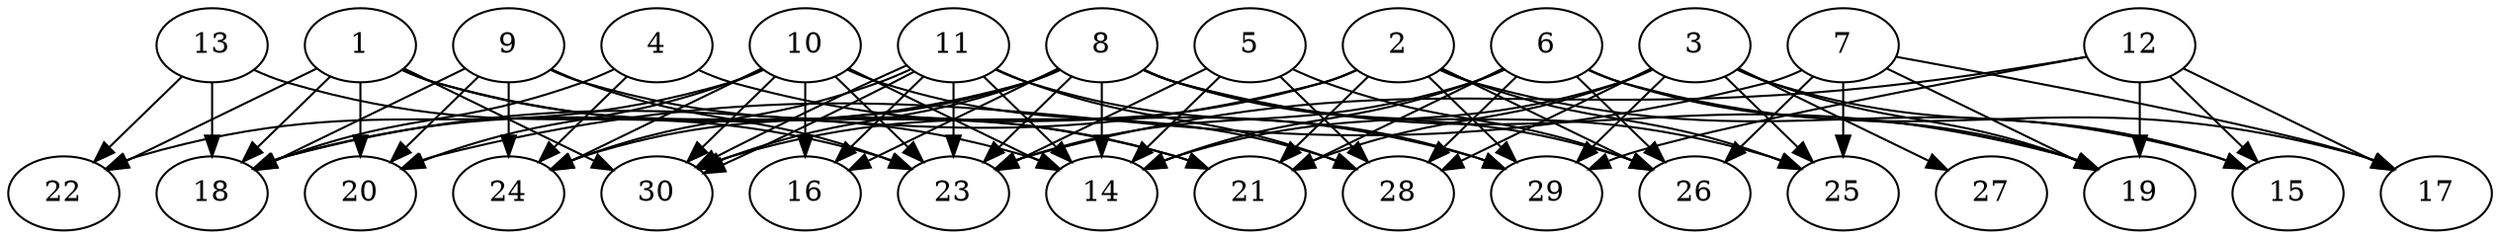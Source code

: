 // DAG automatically generated by daggen at Tue Aug  6 16:27:24 2019
// ./daggen --dot -n 30 --ccr 0.5 --fat 0.8 --regular 0.5 --density 0.6 --mindata 5242880 --maxdata 52428800 
digraph G {
  1 [size="84713472", alpha="0.01", expect_size="42356736"] 
  1 -> 14 [size ="42356736"]
  1 -> 18 [size ="42356736"]
  1 -> 20 [size ="42356736"]
  1 -> 21 [size ="42356736"]
  1 -> 22 [size ="42356736"]
  1 -> 30 [size ="42356736"]
  2 [size="77139968", alpha="0.14", expect_size="38569984"] 
  2 -> 15 [size ="38569984"]
  2 -> 18 [size ="38569984"]
  2 -> 21 [size ="38569984"]
  2 -> 25 [size ="38569984"]
  2 -> 26 [size ="38569984"]
  2 -> 29 [size ="38569984"]
  2 -> 30 [size ="38569984"]
  3 [size="61810688", alpha="0.12", expect_size="30905344"] 
  3 -> 14 [size ="30905344"]
  3 -> 15 [size ="30905344"]
  3 -> 19 [size ="30905344"]
  3 -> 21 [size ="30905344"]
  3 -> 25 [size ="30905344"]
  3 -> 27 [size ="30905344"]
  3 -> 28 [size ="30905344"]
  3 -> 29 [size ="30905344"]
  4 [size="41447424", alpha="0.00", expect_size="20723712"] 
  4 -> 18 [size ="20723712"]
  4 -> 24 [size ="20723712"]
  4 -> 29 [size ="20723712"]
  5 [size="89950208", alpha="0.19", expect_size="44975104"] 
  5 -> 14 [size ="44975104"]
  5 -> 23 [size ="44975104"]
  5 -> 26 [size ="44975104"]
  5 -> 28 [size ="44975104"]
  6 [size="41740288", alpha="0.02", expect_size="20870144"] 
  6 -> 14 [size ="20870144"]
  6 -> 17 [size ="20870144"]
  6 -> 19 [size ="20870144"]
  6 -> 21 [size ="20870144"]
  6 -> 23 [size ="20870144"]
  6 -> 26 [size ="20870144"]
  6 -> 28 [size ="20870144"]
  7 [size="39120896", alpha="0.08", expect_size="19560448"] 
  7 -> 17 [size ="19560448"]
  7 -> 19 [size ="19560448"]
  7 -> 20 [size ="19560448"]
  7 -> 25 [size ="19560448"]
  7 -> 26 [size ="19560448"]
  8 [size="60995584", alpha="0.19", expect_size="30497792"] 
  8 -> 14 [size ="30497792"]
  8 -> 16 [size ="30497792"]
  8 -> 18 [size ="30497792"]
  8 -> 19 [size ="30497792"]
  8 -> 23 [size ="30497792"]
  8 -> 24 [size ="30497792"]
  8 -> 25 [size ="30497792"]
  8 -> 26 [size ="30497792"]
  8 -> 30 [size ="30497792"]
  9 [size="79568896", alpha="0.19", expect_size="39784448"] 
  9 -> 18 [size ="39784448"]
  9 -> 20 [size ="39784448"]
  9 -> 21 [size ="39784448"]
  9 -> 23 [size ="39784448"]
  9 -> 24 [size ="39784448"]
  10 [size="70651904", alpha="0.07", expect_size="35325952"] 
  10 -> 14 [size ="35325952"]
  10 -> 16 [size ="35325952"]
  10 -> 20 [size ="35325952"]
  10 -> 22 [size ="35325952"]
  10 -> 23 [size ="35325952"]
  10 -> 24 [size ="35325952"]
  10 -> 28 [size ="35325952"]
  10 -> 30 [size ="35325952"]
  11 [size="51417088", alpha="0.08", expect_size="25708544"] 
  11 -> 14 [size ="25708544"]
  11 -> 16 [size ="25708544"]
  11 -> 23 [size ="25708544"]
  11 -> 24 [size ="25708544"]
  11 -> 28 [size ="25708544"]
  11 -> 29 [size ="25708544"]
  11 -> 30 [size ="25708544"]
  11 -> 30 [size ="25708544"]
  12 [size="55451648", alpha="0.14", expect_size="27725824"] 
  12 -> 15 [size ="27725824"]
  12 -> 17 [size ="27725824"]
  12 -> 19 [size ="27725824"]
  12 -> 23 [size ="27725824"]
  12 -> 29 [size ="27725824"]
  13 [size="29399040", alpha="0.20", expect_size="14699520"] 
  13 -> 18 [size ="14699520"]
  13 -> 22 [size ="14699520"]
  13 -> 23 [size ="14699520"]
  14 [size="86990848", alpha="0.15", expect_size="43495424"] 
  15 [size="87425024", alpha="0.17", expect_size="43712512"] 
  16 [size="83658752", alpha="0.07", expect_size="41829376"] 
  17 [size="94656512", alpha="0.08", expect_size="47328256"] 
  18 [size="36581376", alpha="0.14", expect_size="18290688"] 
  19 [size="30265344", alpha="0.04", expect_size="15132672"] 
  20 [size="24969216", alpha="0.16", expect_size="12484608"] 
  21 [size="55730176", alpha="0.04", expect_size="27865088"] 
  22 [size="94408704", alpha="0.06", expect_size="47204352"] 
  23 [size="64452608", alpha="0.19", expect_size="32226304"] 
  24 [size="63195136", alpha="0.19", expect_size="31597568"] 
  25 [size="40857600", alpha="0.15", expect_size="20428800"] 
  26 [size="24721408", alpha="0.19", expect_size="12360704"] 
  27 [size="58114048", alpha="0.08", expect_size="29057024"] 
  28 [size="93904896", alpha="0.08", expect_size="46952448"] 
  29 [size="66447360", alpha="0.02", expect_size="33223680"] 
  30 [size="83066880", alpha="0.10", expect_size="41533440"] 
}
